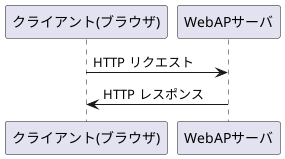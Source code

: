 @startuml HTTP
"クライアント(ブラウザ)" -> WebAPサーバ: HTTP リクエスト
WebAPサーバ -> "クライアント(ブラウザ)": HTTP レスポンス
@enduml

@startuml MPA
title MPA
ユーザ -> ブラウザ: URLを入力
ブラウザ -> サーバ: HTTP GET リクエスト
サーバ -> サーバ: 画面表示に必要な情報を生成
サーバ -> サーバ: テンプレートエンジン(JSP/Thymleaf等)でHTMLを生成
サーバ -> ブラウザ: HTTP レスポンス (content-type="text/html")
ブラウザ -> ブラウザ: レスポンスボディのhtmlから画面を構築
ブラウザ -> ユーザ: 画面表示
@enduml
@startuml MPA2
title MPA(初期表示以降)
ユーザ -> ブラウザ: 情報入力
ユーザ -> ブラウザ: 登録、更新などを伴う操作
ブラウザ -> サーバ: HTTP リクエスト
サーバ -> サーバ: 画面表示に必要な情報を生成
サーバ -> サーバ: テンプレートエンジン(JSP/Thymleaf等)でHTMLを生成
サーバ -> ブラウザ: HTTP レスポンス (content-type="text/html")
ブラウザ -> ブラウザ: レスポンスボディのhtmlから画面を構築
ブラウザ -> ユーザ: 画面表示
@enduml

@startuml SPA
title SPA
ユーザ -> ブラウザ: URLを入力
ブラウザ -> サーバ: HTTP GET リクエスト
サーバ -> ブラウザ: HTTP レスポンス(content-type="text/html")
ブラウザ -> ブラウザ: レスポンスボディのhtmlから画面を構築
ブラウザ -> ユーザ: 画面表示
ブラウザ -> サーバ: HTTP リクエスト(ajax)
サーバ -> サーバ: 初期画面に必要な情報を生成
サーバ -> ブラウザ: HTTP レスポンス (content-type="application/json")
ブラウザ -> ブラウザ: レスポンスボディのjsonから画面を初期化
ブラウザ -> ユーザ: 画面表示
@enduml
@startuml SPA2
title SPA(初期表示以降)
ユーザ -> ブラウザ: 情報入力
ユーザ -> ブラウザ: 登録、更新などを伴う操作
ブラウザ -> サーバ: HTTP リクエスト(ajax)
サーバ -> サーバ: 画面表示に必要な情報を生成
サーバ -> ブラウザ: HTTP レスポンス (content-type="application/json")
ブラウザ -> ブラウザ: レスポンスボディのjsonから画面を更新
ブラウザ -> ユーザ: 画面更新
@enduml

